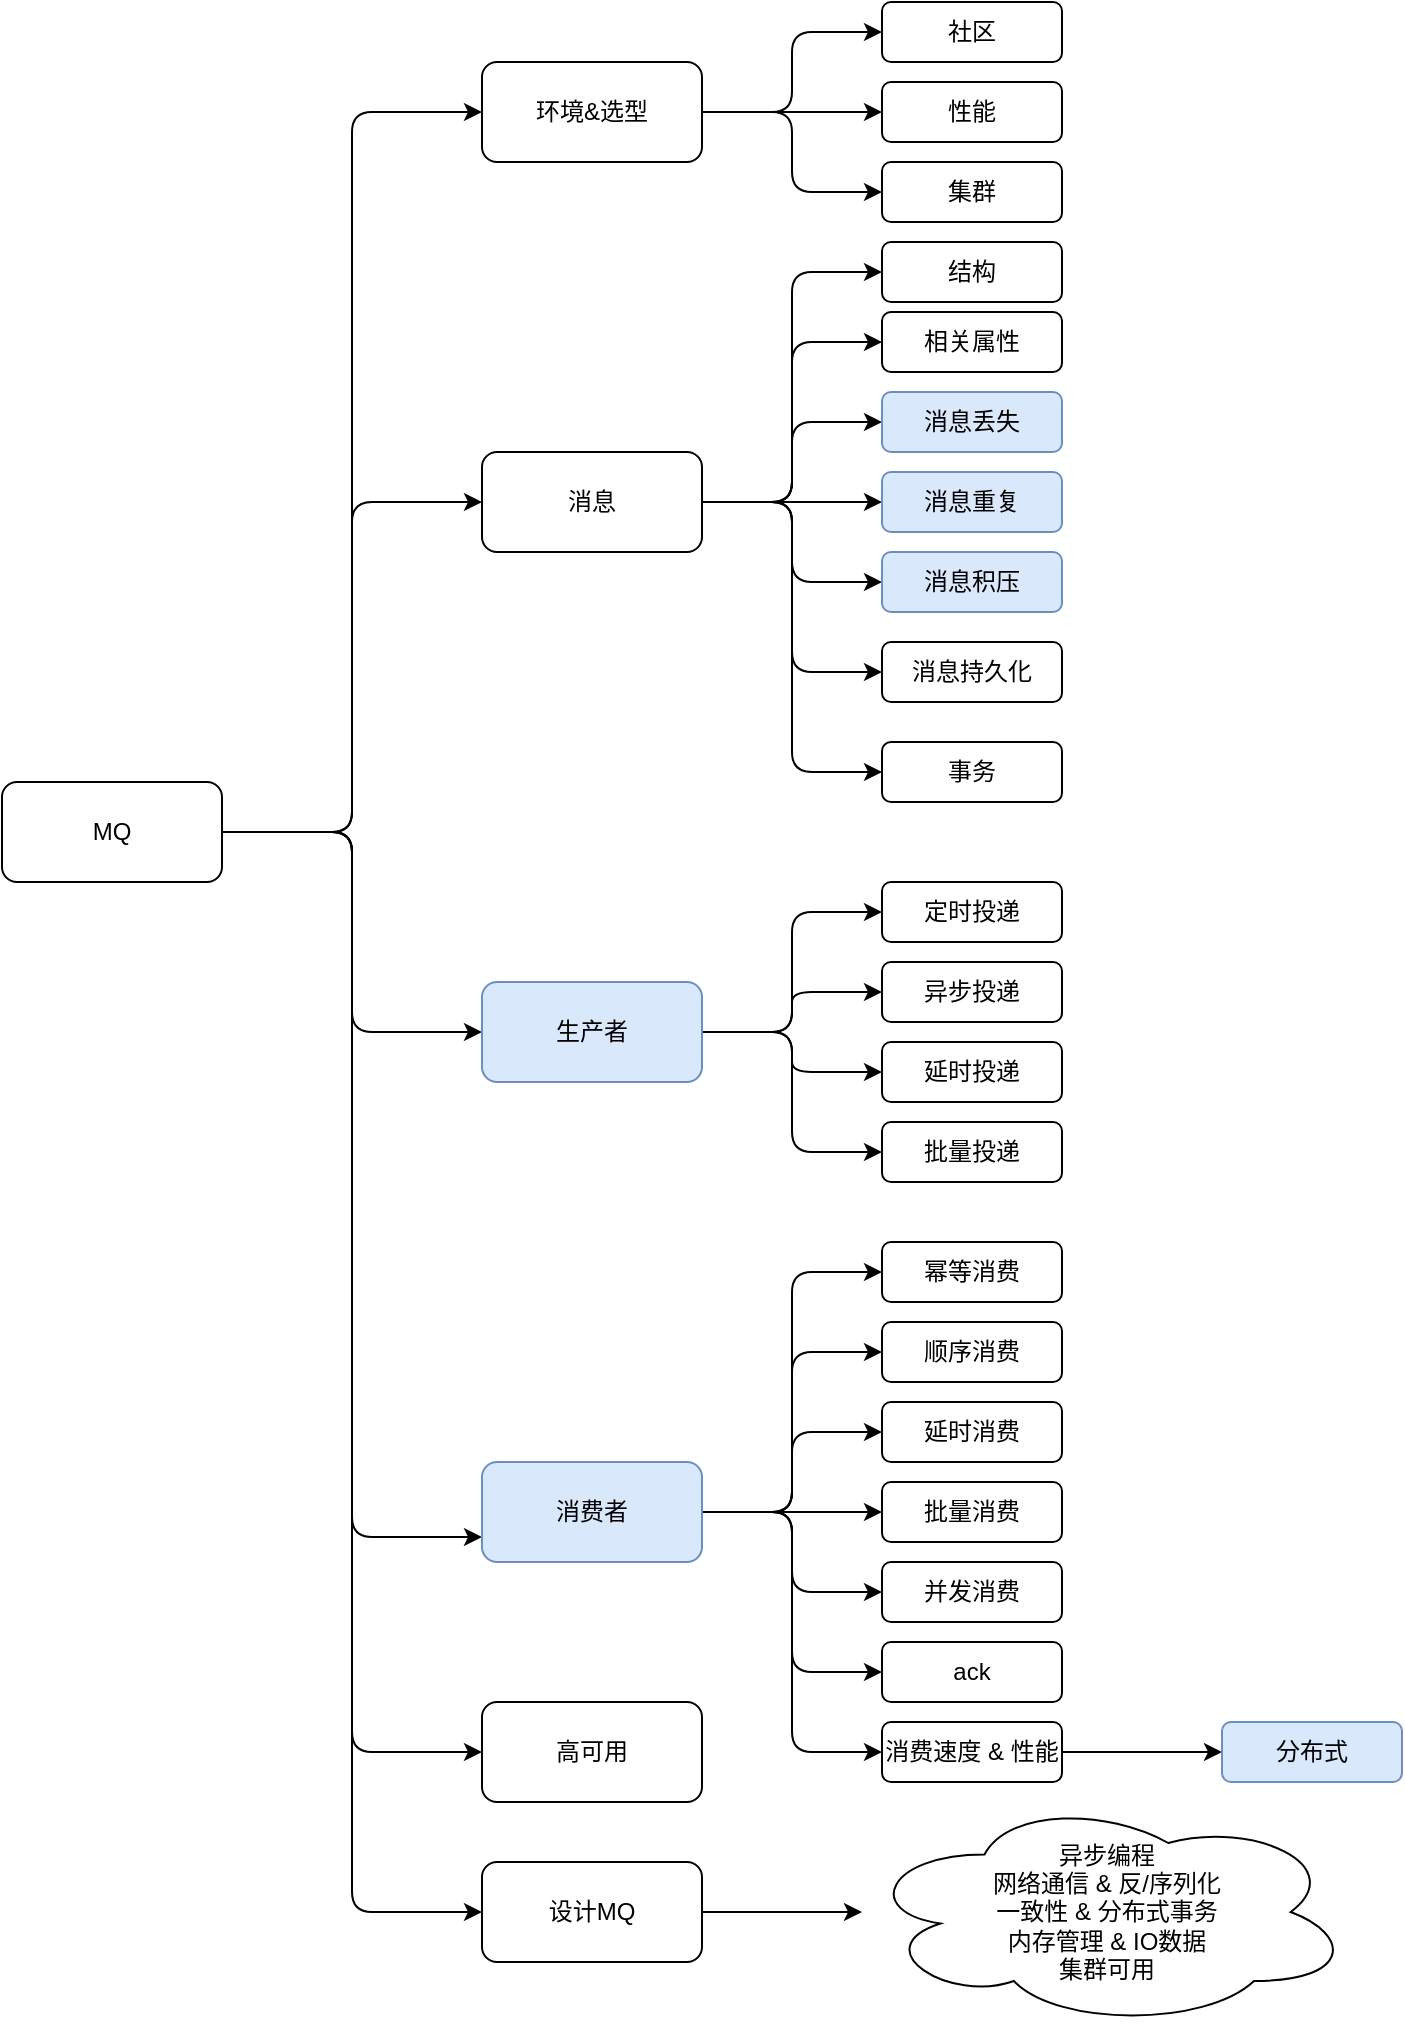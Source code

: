 <mxfile>
    <diagram id="bWLJLQJAPzFN5Hut2UsK" name="Page-1">
        <mxGraphModel dx="1052" dy="718" grid="1" gridSize="10" guides="1" tooltips="1" connect="1" arrows="1" fold="1" page="1" pageScale="1" pageWidth="850" pageHeight="1100" math="0" shadow="0">
            <root>
                <mxCell id="0"/>
                <mxCell id="1" parent="0"/>
                <mxCell id="4" value="" style="edgeStyle=orthogonalEdgeStyle;rounded=1;orthogonalLoop=1;jettySize=auto;html=1;entryX=0;entryY=0.5;entryDx=0;entryDy=0;" parent="1" source="2" target="3" edge="1">
                    <mxGeometry relative="1" as="geometry"/>
                </mxCell>
                <mxCell id="13" style="edgeStyle=orthogonalEdgeStyle;rounded=1;orthogonalLoop=1;jettySize=auto;html=1;entryX=0;entryY=0.5;entryDx=0;entryDy=0;" parent="1" source="2" target="12" edge="1">
                    <mxGeometry relative="1" as="geometry"/>
                </mxCell>
                <mxCell id="40" style="edgeStyle=orthogonalEdgeStyle;rounded=1;orthogonalLoop=1;jettySize=auto;html=1;entryX=0;entryY=0.5;entryDx=0;entryDy=0;" parent="1" source="2" target="30" edge="1">
                    <mxGeometry relative="1" as="geometry"/>
                </mxCell>
                <mxCell id="57" style="edgeStyle=orthogonalEdgeStyle;rounded=1;orthogonalLoop=1;jettySize=auto;html=1;entryX=0;entryY=0.75;entryDx=0;entryDy=0;" parent="1" source="2" target="41" edge="1">
                    <mxGeometry relative="1" as="geometry"/>
                </mxCell>
                <mxCell id="59" style="edgeStyle=orthogonalEdgeStyle;rounded=1;orthogonalLoop=1;jettySize=auto;html=1;entryX=0;entryY=0.5;entryDx=0;entryDy=0;" parent="1" source="2" target="58" edge="1">
                    <mxGeometry relative="1" as="geometry"/>
                </mxCell>
                <mxCell id="63" value="" style="edgeStyle=orthogonalEdgeStyle;rounded=1;orthogonalLoop=1;jettySize=auto;html=1;entryX=0;entryY=0.5;entryDx=0;entryDy=0;" edge="1" parent="1" source="2" target="62">
                    <mxGeometry relative="1" as="geometry"/>
                </mxCell>
                <mxCell id="2" value="MQ" style="rounded=1;whiteSpace=wrap;html=1;" parent="1" vertex="1">
                    <mxGeometry x="80" y="440" width="110" height="50" as="geometry"/>
                </mxCell>
                <mxCell id="9" value="" style="edgeStyle=orthogonalEdgeStyle;rounded=1;orthogonalLoop=1;jettySize=auto;html=1;" parent="1" source="3" target="8" edge="1">
                    <mxGeometry relative="1" as="geometry"/>
                </mxCell>
                <mxCell id="10" style="edgeStyle=orthogonalEdgeStyle;rounded=1;orthogonalLoop=1;jettySize=auto;html=1;" parent="1" source="3" target="7" edge="1">
                    <mxGeometry relative="1" as="geometry"/>
                </mxCell>
                <mxCell id="11" style="edgeStyle=orthogonalEdgeStyle;rounded=1;orthogonalLoop=1;jettySize=auto;html=1;entryX=0;entryY=0.5;entryDx=0;entryDy=0;" parent="1" source="3" target="5" edge="1">
                    <mxGeometry relative="1" as="geometry"/>
                </mxCell>
                <mxCell id="3" value="环境&amp;amp;选型" style="rounded=1;whiteSpace=wrap;html=1;" parent="1" vertex="1">
                    <mxGeometry x="320" y="80" width="110" height="50" as="geometry"/>
                </mxCell>
                <mxCell id="5" value="社区" style="rounded=1;whiteSpace=wrap;html=1;" parent="1" vertex="1">
                    <mxGeometry x="520" y="50" width="90" height="30" as="geometry"/>
                </mxCell>
                <mxCell id="7" value="性能" style="rounded=1;whiteSpace=wrap;html=1;" parent="1" vertex="1">
                    <mxGeometry x="520" y="90" width="90" height="30" as="geometry"/>
                </mxCell>
                <mxCell id="8" value="集群" style="rounded=1;whiteSpace=wrap;html=1;" parent="1" vertex="1">
                    <mxGeometry x="520" y="130" width="90" height="30" as="geometry"/>
                </mxCell>
                <mxCell id="23" style="edgeStyle=orthogonalEdgeStyle;rounded=1;orthogonalLoop=1;jettySize=auto;html=1;entryX=0;entryY=0.5;entryDx=0;entryDy=0;" parent="1" source="12" target="16" edge="1">
                    <mxGeometry relative="1" as="geometry"/>
                </mxCell>
                <mxCell id="24" style="edgeStyle=orthogonalEdgeStyle;rounded=1;orthogonalLoop=1;jettySize=auto;html=1;entryX=0;entryY=0.5;entryDx=0;entryDy=0;" parent="1" source="12" target="17" edge="1">
                    <mxGeometry relative="1" as="geometry"/>
                </mxCell>
                <mxCell id="25" style="edgeStyle=orthogonalEdgeStyle;rounded=1;orthogonalLoop=1;jettySize=auto;html=1;entryX=0;entryY=0.5;entryDx=0;entryDy=0;" parent="1" source="12" target="18" edge="1">
                    <mxGeometry relative="1" as="geometry"/>
                </mxCell>
                <mxCell id="26" style="edgeStyle=orthogonalEdgeStyle;rounded=1;orthogonalLoop=1;jettySize=auto;html=1;entryX=0;entryY=0.5;entryDx=0;entryDy=0;" parent="1" source="12" target="19" edge="1">
                    <mxGeometry relative="1" as="geometry"/>
                </mxCell>
                <mxCell id="27" style="edgeStyle=orthogonalEdgeStyle;rounded=1;orthogonalLoop=1;jettySize=auto;html=1;entryX=0;entryY=0.5;entryDx=0;entryDy=0;" parent="1" source="12" target="20" edge="1">
                    <mxGeometry relative="1" as="geometry"/>
                </mxCell>
                <mxCell id="28" style="edgeStyle=orthogonalEdgeStyle;rounded=1;orthogonalLoop=1;jettySize=auto;html=1;entryX=0;entryY=0.5;entryDx=0;entryDy=0;" parent="1" source="12" target="21" edge="1">
                    <mxGeometry relative="1" as="geometry"/>
                </mxCell>
                <mxCell id="29" style="edgeStyle=orthogonalEdgeStyle;rounded=1;orthogonalLoop=1;jettySize=auto;html=1;entryX=0;entryY=0.5;entryDx=0;entryDy=0;" parent="1" source="12" target="22" edge="1">
                    <mxGeometry relative="1" as="geometry"/>
                </mxCell>
                <mxCell id="12" value="消息" style="rounded=1;whiteSpace=wrap;html=1;" parent="1" vertex="1">
                    <mxGeometry x="320" y="275" width="110" height="50" as="geometry"/>
                </mxCell>
                <mxCell id="16" value="结构" style="rounded=1;whiteSpace=wrap;html=1;" parent="1" vertex="1">
                    <mxGeometry x="520" y="170" width="90" height="30" as="geometry"/>
                </mxCell>
                <mxCell id="17" value="相关属性" style="rounded=1;whiteSpace=wrap;html=1;" parent="1" vertex="1">
                    <mxGeometry x="520" y="205" width="90" height="30" as="geometry"/>
                </mxCell>
                <mxCell id="18" value="消息丢失" style="rounded=1;whiteSpace=wrap;html=1;fillColor=#dae8fc;strokeColor=#6c8ebf;" parent="1" vertex="1">
                    <mxGeometry x="520" y="245" width="90" height="30" as="geometry"/>
                </mxCell>
                <mxCell id="19" value="消息重复" style="rounded=1;whiteSpace=wrap;html=1;fillColor=#dae8fc;strokeColor=#6c8ebf;" parent="1" vertex="1">
                    <mxGeometry x="520" y="285" width="90" height="30" as="geometry"/>
                </mxCell>
                <mxCell id="20" value="消息积压" style="rounded=1;whiteSpace=wrap;html=1;fillColor=#dae8fc;strokeColor=#6c8ebf;" parent="1" vertex="1">
                    <mxGeometry x="520" y="325" width="90" height="30" as="geometry"/>
                </mxCell>
                <mxCell id="21" value="消息持久化" style="rounded=1;whiteSpace=wrap;html=1;" parent="1" vertex="1">
                    <mxGeometry x="520" y="370" width="90" height="30" as="geometry"/>
                </mxCell>
                <mxCell id="22" value="事务" style="rounded=1;whiteSpace=wrap;html=1;" parent="1" vertex="1">
                    <mxGeometry x="520" y="420" width="90" height="30" as="geometry"/>
                </mxCell>
                <mxCell id="36" style="edgeStyle=orthogonalEdgeStyle;rounded=1;orthogonalLoop=1;jettySize=auto;html=1;entryX=0;entryY=0.5;entryDx=0;entryDy=0;" parent="1" source="30" target="31" edge="1">
                    <mxGeometry relative="1" as="geometry"/>
                </mxCell>
                <mxCell id="37" style="edgeStyle=orthogonalEdgeStyle;rounded=1;orthogonalLoop=1;jettySize=auto;html=1;entryX=0;entryY=0.5;entryDx=0;entryDy=0;" parent="1" source="30" target="32" edge="1">
                    <mxGeometry relative="1" as="geometry"/>
                </mxCell>
                <mxCell id="38" style="edgeStyle=orthogonalEdgeStyle;rounded=1;orthogonalLoop=1;jettySize=auto;html=1;entryX=0;entryY=0.5;entryDx=0;entryDy=0;" parent="1" source="30" target="33" edge="1">
                    <mxGeometry relative="1" as="geometry"/>
                </mxCell>
                <mxCell id="39" style="edgeStyle=orthogonalEdgeStyle;rounded=1;orthogonalLoop=1;jettySize=auto;html=1;entryX=0;entryY=0.5;entryDx=0;entryDy=0;" parent="1" source="30" target="34" edge="1">
                    <mxGeometry relative="1" as="geometry"/>
                </mxCell>
                <mxCell id="30" value="生产者" style="rounded=1;whiteSpace=wrap;html=1;fillColor=#dae8fc;strokeColor=#6c8ebf;" parent="1" vertex="1">
                    <mxGeometry x="320" y="540" width="110" height="50" as="geometry"/>
                </mxCell>
                <mxCell id="31" value="定时投递" style="rounded=1;whiteSpace=wrap;html=1;" parent="1" vertex="1">
                    <mxGeometry x="520" y="490" width="90" height="30" as="geometry"/>
                </mxCell>
                <mxCell id="32" value="异步投递" style="rounded=1;whiteSpace=wrap;html=1;" parent="1" vertex="1">
                    <mxGeometry x="520" y="530" width="90" height="30" as="geometry"/>
                </mxCell>
                <mxCell id="33" value="延时投递" style="rounded=1;whiteSpace=wrap;html=1;" parent="1" vertex="1">
                    <mxGeometry x="520" y="570" width="90" height="30" as="geometry"/>
                </mxCell>
                <mxCell id="34" value="批量投递" style="rounded=1;whiteSpace=wrap;html=1;" parent="1" vertex="1">
                    <mxGeometry x="520" y="610" width="90" height="30" as="geometry"/>
                </mxCell>
                <mxCell id="50" style="edgeStyle=orthogonalEdgeStyle;rounded=1;orthogonalLoop=1;jettySize=auto;html=1;entryX=0;entryY=0.5;entryDx=0;entryDy=0;" parent="1" source="41" target="42" edge="1">
                    <mxGeometry relative="1" as="geometry"/>
                </mxCell>
                <mxCell id="51" style="edgeStyle=orthogonalEdgeStyle;rounded=1;orthogonalLoop=1;jettySize=auto;html=1;entryX=0;entryY=0.5;entryDx=0;entryDy=0;" parent="1" source="41" target="43" edge="1">
                    <mxGeometry relative="1" as="geometry"/>
                </mxCell>
                <mxCell id="52" style="edgeStyle=orthogonalEdgeStyle;rounded=1;orthogonalLoop=1;jettySize=auto;html=1;entryX=0;entryY=0.5;entryDx=0;entryDy=0;" parent="1" source="41" target="44" edge="1">
                    <mxGeometry relative="1" as="geometry"/>
                </mxCell>
                <mxCell id="53" style="edgeStyle=orthogonalEdgeStyle;rounded=1;orthogonalLoop=1;jettySize=auto;html=1;entryX=0;entryY=0.5;entryDx=0;entryDy=0;" parent="1" source="41" target="45" edge="1">
                    <mxGeometry relative="1" as="geometry"/>
                </mxCell>
                <mxCell id="54" style="edgeStyle=orthogonalEdgeStyle;rounded=1;orthogonalLoop=1;jettySize=auto;html=1;entryX=0;entryY=0.5;entryDx=0;entryDy=0;" parent="1" source="41" target="46" edge="1">
                    <mxGeometry relative="1" as="geometry"/>
                </mxCell>
                <mxCell id="55" style="edgeStyle=orthogonalEdgeStyle;rounded=1;orthogonalLoop=1;jettySize=auto;html=1;entryX=0;entryY=0.5;entryDx=0;entryDy=0;" parent="1" source="41" target="47" edge="1">
                    <mxGeometry relative="1" as="geometry"/>
                </mxCell>
                <mxCell id="56" style="edgeStyle=orthogonalEdgeStyle;rounded=1;orthogonalLoop=1;jettySize=auto;html=1;entryX=0;entryY=0.5;entryDx=0;entryDy=0;" parent="1" source="41" target="48" edge="1">
                    <mxGeometry relative="1" as="geometry"/>
                </mxCell>
                <mxCell id="41" value="消费者" style="rounded=1;whiteSpace=wrap;html=1;fillColor=#dae8fc;strokeColor=#6c8ebf;" parent="1" vertex="1">
                    <mxGeometry x="320" y="780" width="110" height="50" as="geometry"/>
                </mxCell>
                <mxCell id="42" value="幂等消费" style="rounded=1;whiteSpace=wrap;html=1;" parent="1" vertex="1">
                    <mxGeometry x="520" y="670" width="90" height="30" as="geometry"/>
                </mxCell>
                <mxCell id="43" value="顺序消费" style="rounded=1;whiteSpace=wrap;html=1;" parent="1" vertex="1">
                    <mxGeometry x="520" y="710" width="90" height="30" as="geometry"/>
                </mxCell>
                <mxCell id="44" value="延时消费" style="rounded=1;whiteSpace=wrap;html=1;" parent="1" vertex="1">
                    <mxGeometry x="520" y="750" width="90" height="30" as="geometry"/>
                </mxCell>
                <mxCell id="45" value="批量消费" style="rounded=1;whiteSpace=wrap;html=1;" parent="1" vertex="1">
                    <mxGeometry x="520" y="790" width="90" height="30" as="geometry"/>
                </mxCell>
                <mxCell id="46" value="并发消费" style="rounded=1;whiteSpace=wrap;html=1;" parent="1" vertex="1">
                    <mxGeometry x="520" y="830" width="90" height="30" as="geometry"/>
                </mxCell>
                <mxCell id="47" value="ack" style="rounded=1;whiteSpace=wrap;html=1;" parent="1" vertex="1">
                    <mxGeometry x="520" y="870" width="90" height="30" as="geometry"/>
                </mxCell>
                <mxCell id="61" value="" style="edgeStyle=orthogonalEdgeStyle;rounded=1;orthogonalLoop=1;jettySize=auto;html=1;" parent="1" source="48" target="60" edge="1">
                    <mxGeometry relative="1" as="geometry"/>
                </mxCell>
                <mxCell id="48" value="消费速度 &amp;amp; 性能" style="rounded=1;whiteSpace=wrap;html=1;" parent="1" vertex="1">
                    <mxGeometry x="520" y="910" width="90" height="30" as="geometry"/>
                </mxCell>
                <mxCell id="67" value="" style="edgeStyle=orthogonalEdgeStyle;rounded=1;orthogonalLoop=1;jettySize=auto;html=1;" edge="1" parent="1" source="58" target="66">
                    <mxGeometry relative="1" as="geometry"/>
                </mxCell>
                <mxCell id="58" value="设计MQ" style="rounded=1;whiteSpace=wrap;html=1;" parent="1" vertex="1">
                    <mxGeometry x="320" y="980" width="110" height="50" as="geometry"/>
                </mxCell>
                <mxCell id="60" value="分布式" style="rounded=1;whiteSpace=wrap;html=1;fillColor=#dae8fc;strokeColor=#6c8ebf;" parent="1" vertex="1">
                    <mxGeometry x="690" y="910" width="90" height="30" as="geometry"/>
                </mxCell>
                <mxCell id="62" value="高可用" style="rounded=1;whiteSpace=wrap;html=1;" vertex="1" parent="1">
                    <mxGeometry x="320" y="900" width="110" height="50" as="geometry"/>
                </mxCell>
                <mxCell id="66" value="异步编程&lt;br&gt;网络通信 &amp;amp; 反/序列化&lt;br&gt;一致性 &amp;amp; 分布式事务&lt;br&gt;内存管理 &amp;amp; IO数据&lt;br&gt;集群可用" style="ellipse;shape=cloud;whiteSpace=wrap;html=1;rounded=1;" vertex="1" parent="1">
                    <mxGeometry x="510" y="947.5" width="245" height="115" as="geometry"/>
                </mxCell>
            </root>
        </mxGraphModel>
    </diagram>
</mxfile>
